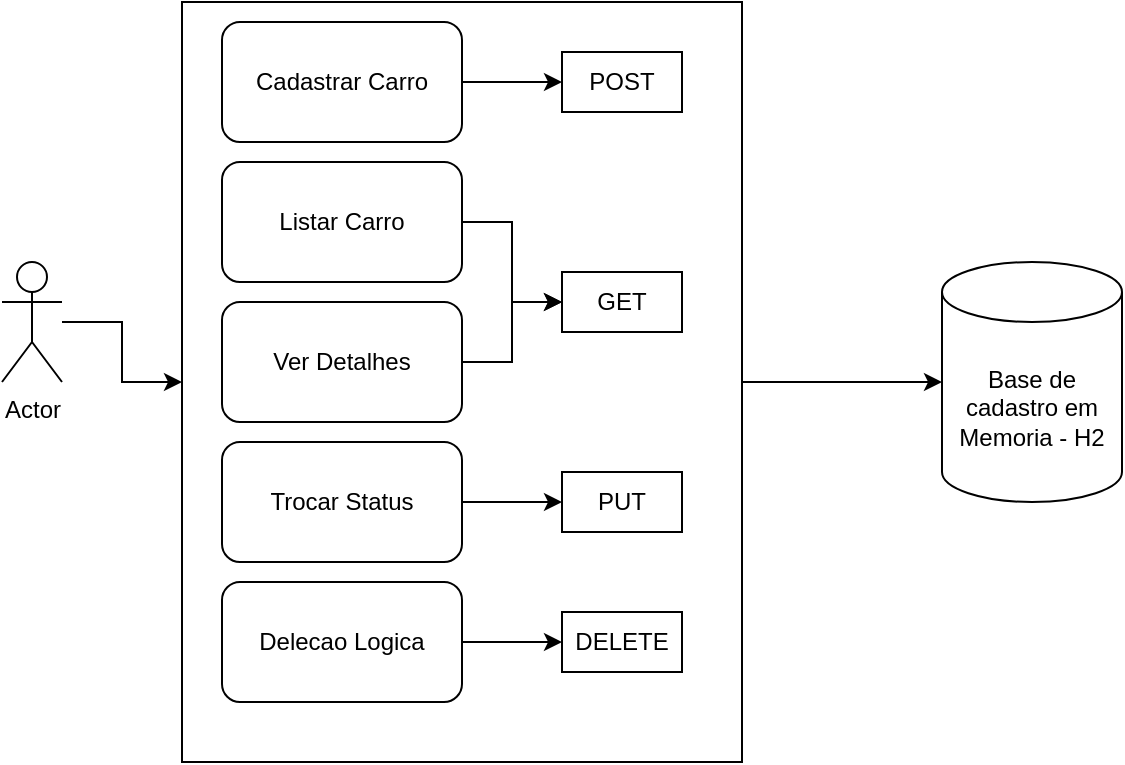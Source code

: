 <mxfile version="23.1.5" type="device">
  <diagram name="API-CAR-MNGT" id="SlXsbvAf6dancpvJeZCk">
    <mxGraphModel dx="954" dy="616" grid="1" gridSize="10" guides="1" tooltips="1" connect="1" arrows="1" fold="1" page="1" pageScale="1" pageWidth="827" pageHeight="1169" math="0" shadow="0">
      <root>
        <mxCell id="0" />
        <mxCell id="1" parent="0" />
        <mxCell id="pl225O48Y2S_cs09Wqkj-27" value="" style="edgeStyle=orthogonalEdgeStyle;rounded=0;orthogonalLoop=1;jettySize=auto;html=1;" parent="1" source="pl225O48Y2S_cs09Wqkj-22" target="pl225O48Y2S_cs09Wqkj-8" edge="1">
          <mxGeometry relative="1" as="geometry" />
        </mxCell>
        <mxCell id="pl225O48Y2S_cs09Wqkj-22" value="" style="rounded=0;whiteSpace=wrap;html=1;" parent="1" vertex="1">
          <mxGeometry x="110" y="10" width="280" height="380" as="geometry" />
        </mxCell>
        <mxCell id="pl225O48Y2S_cs09Wqkj-1" value="Actor" style="shape=umlActor;verticalLabelPosition=bottom;verticalAlign=top;html=1;outlineConnect=0;" parent="1" vertex="1">
          <mxGeometry x="20" y="140" width="30" height="60" as="geometry" />
        </mxCell>
        <mxCell id="pl225O48Y2S_cs09Wqkj-18" value="" style="edgeStyle=orthogonalEdgeStyle;rounded=0;orthogonalLoop=1;jettySize=auto;html=1;" parent="1" source="pl225O48Y2S_cs09Wqkj-2" target="pl225O48Y2S_cs09Wqkj-10" edge="1">
          <mxGeometry relative="1" as="geometry" />
        </mxCell>
        <mxCell id="pl225O48Y2S_cs09Wqkj-2" value="Cadastrar Carro" style="rounded=1;whiteSpace=wrap;html=1;" parent="1" vertex="1">
          <mxGeometry x="130" y="20" width="120" height="60" as="geometry" />
        </mxCell>
        <mxCell id="pl225O48Y2S_cs09Wqkj-17" value="" style="edgeStyle=orthogonalEdgeStyle;rounded=0;orthogonalLoop=1;jettySize=auto;html=1;" parent="1" source="pl225O48Y2S_cs09Wqkj-3" target="pl225O48Y2S_cs09Wqkj-9" edge="1">
          <mxGeometry relative="1" as="geometry" />
        </mxCell>
        <mxCell id="pl225O48Y2S_cs09Wqkj-3" value="Listar Carro" style="rounded=1;whiteSpace=wrap;html=1;" parent="1" vertex="1">
          <mxGeometry x="130" y="90" width="120" height="60" as="geometry" />
        </mxCell>
        <mxCell id="pl225O48Y2S_cs09Wqkj-16" value="" style="edgeStyle=orthogonalEdgeStyle;rounded=0;orthogonalLoop=1;jettySize=auto;html=1;" parent="1" source="pl225O48Y2S_cs09Wqkj-4" target="pl225O48Y2S_cs09Wqkj-9" edge="1">
          <mxGeometry relative="1" as="geometry" />
        </mxCell>
        <mxCell id="pl225O48Y2S_cs09Wqkj-4" value="Ver Detalhes" style="rounded=1;whiteSpace=wrap;html=1;" parent="1" vertex="1">
          <mxGeometry x="130" y="160" width="120" height="60" as="geometry" />
        </mxCell>
        <mxCell id="pl225O48Y2S_cs09Wqkj-14" value="" style="edgeStyle=orthogonalEdgeStyle;rounded=0;orthogonalLoop=1;jettySize=auto;html=1;" parent="1" source="pl225O48Y2S_cs09Wqkj-5" target="pl225O48Y2S_cs09Wqkj-12" edge="1">
          <mxGeometry relative="1" as="geometry" />
        </mxCell>
        <mxCell id="pl225O48Y2S_cs09Wqkj-5" value="Trocar Status" style="rounded=1;whiteSpace=wrap;html=1;" parent="1" vertex="1">
          <mxGeometry x="130" y="230" width="120" height="60" as="geometry" />
        </mxCell>
        <mxCell id="pl225O48Y2S_cs09Wqkj-15" value="" style="edgeStyle=orthogonalEdgeStyle;rounded=0;orthogonalLoop=1;jettySize=auto;html=1;" parent="1" source="pl225O48Y2S_cs09Wqkj-6" target="pl225O48Y2S_cs09Wqkj-13" edge="1">
          <mxGeometry relative="1" as="geometry" />
        </mxCell>
        <mxCell id="pl225O48Y2S_cs09Wqkj-6" value="Delecao Logica" style="rounded=1;whiteSpace=wrap;html=1;" parent="1" vertex="1">
          <mxGeometry x="130" y="300" width="120" height="60" as="geometry" />
        </mxCell>
        <mxCell id="pl225O48Y2S_cs09Wqkj-8" value="Base de cadastro em Memoria - H2" style="shape=cylinder3;whiteSpace=wrap;html=1;boundedLbl=1;backgroundOutline=1;size=15;" parent="1" vertex="1">
          <mxGeometry x="490" y="140" width="90" height="120" as="geometry" />
        </mxCell>
        <mxCell id="pl225O48Y2S_cs09Wqkj-9" value="GET" style="rounded=0;whiteSpace=wrap;html=1;" parent="1" vertex="1">
          <mxGeometry x="300" y="145" width="60" height="30" as="geometry" />
        </mxCell>
        <mxCell id="pl225O48Y2S_cs09Wqkj-10" value="POST" style="rounded=0;whiteSpace=wrap;html=1;" parent="1" vertex="1">
          <mxGeometry x="300" y="35" width="60" height="30" as="geometry" />
        </mxCell>
        <mxCell id="pl225O48Y2S_cs09Wqkj-12" value="PUT" style="rounded=0;whiteSpace=wrap;html=1;" parent="1" vertex="1">
          <mxGeometry x="300" y="245" width="60" height="30" as="geometry" />
        </mxCell>
        <mxCell id="pl225O48Y2S_cs09Wqkj-13" value="DELETE" style="rounded=0;whiteSpace=wrap;html=1;" parent="1" vertex="1">
          <mxGeometry x="300" y="315" width="60" height="30" as="geometry" />
        </mxCell>
        <mxCell id="pl225O48Y2S_cs09Wqkj-26" value="" style="edgeStyle=orthogonalEdgeStyle;rounded=0;orthogonalLoop=1;jettySize=auto;html=1;" parent="1" source="pl225O48Y2S_cs09Wqkj-1" target="pl225O48Y2S_cs09Wqkj-22" edge="1">
          <mxGeometry relative="1" as="geometry" />
        </mxCell>
      </root>
    </mxGraphModel>
  </diagram>
</mxfile>
